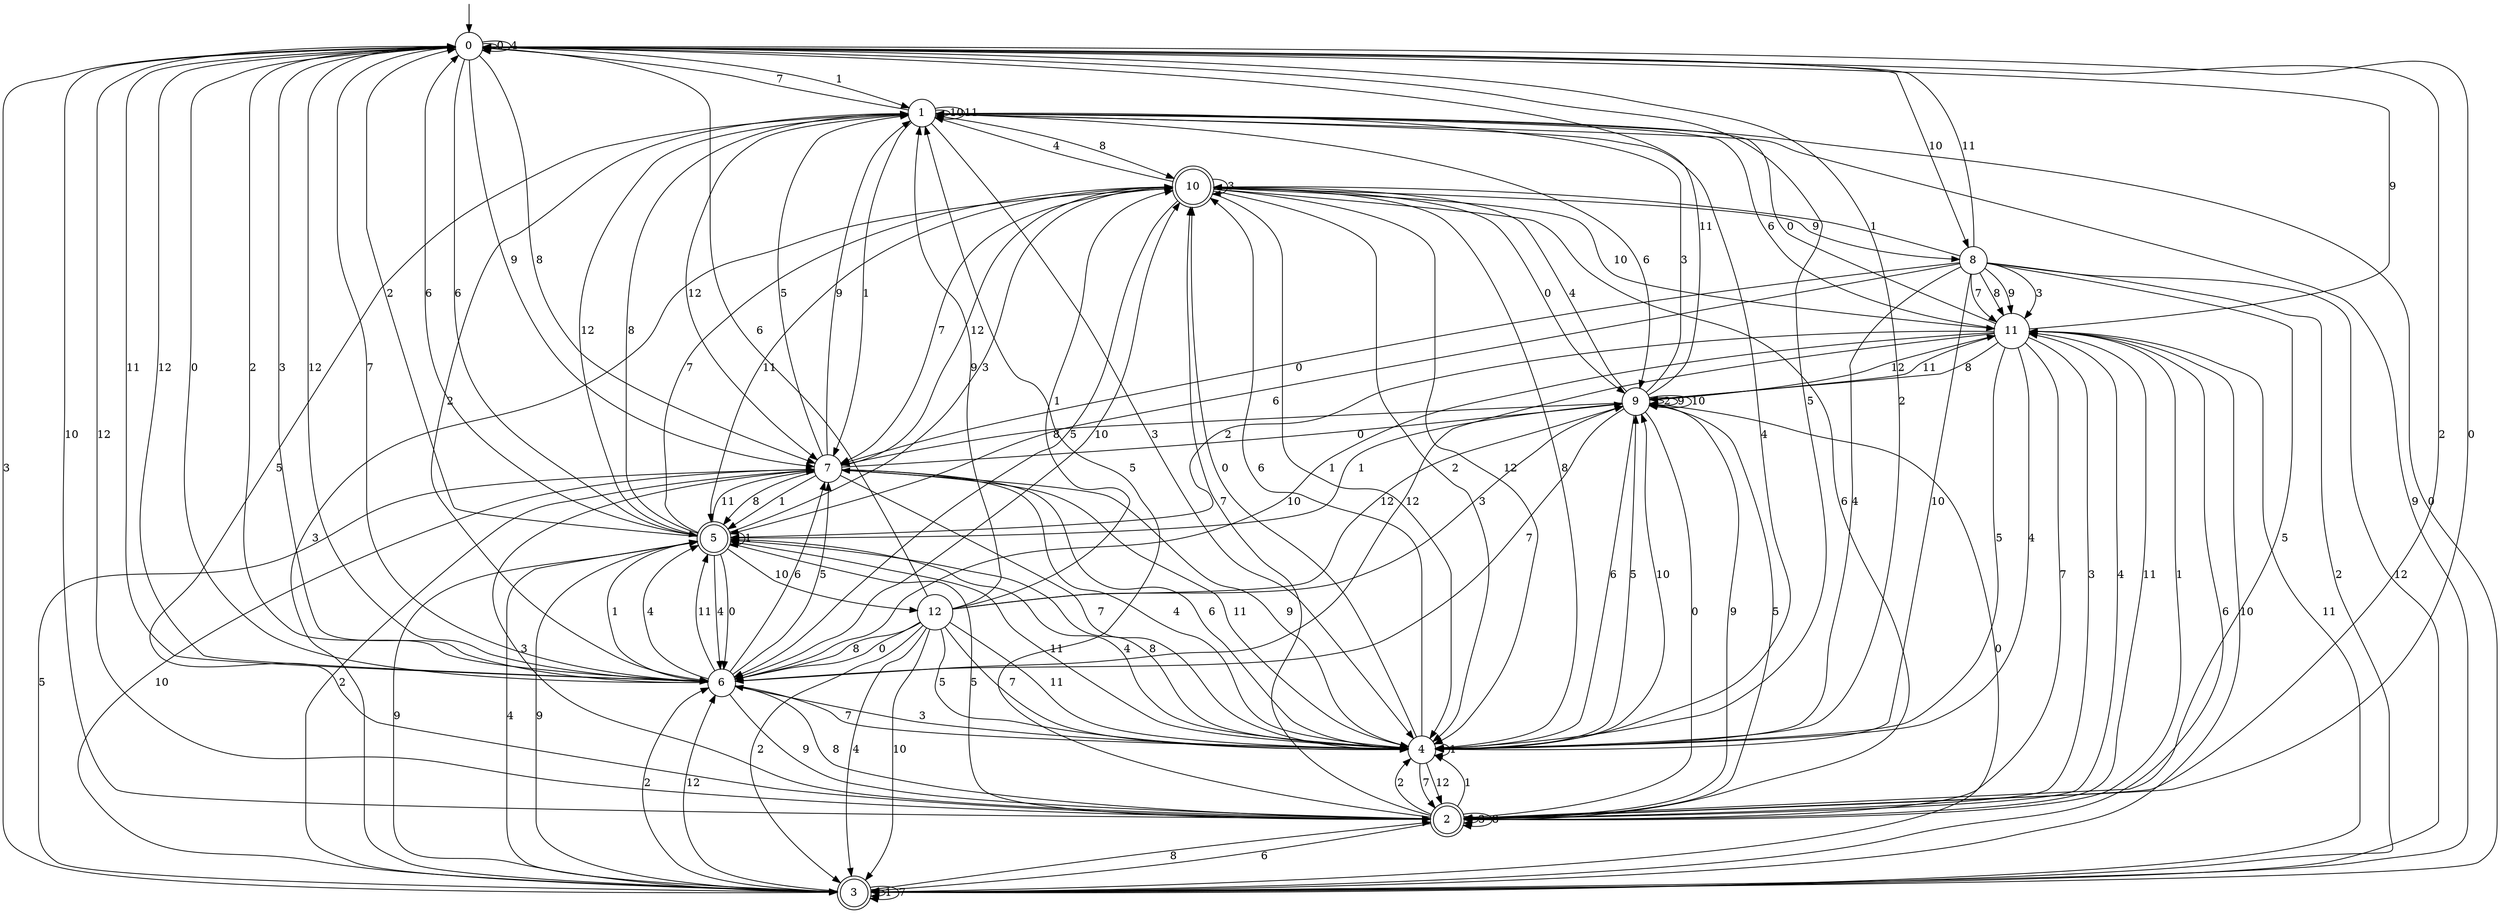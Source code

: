 digraph g {

	s0 [shape="circle" label="0"];
	s1 [shape="circle" label="1"];
	s2 [shape="doublecircle" label="2"];
	s3 [shape="doublecircle" label="3"];
	s4 [shape="circle" label="4"];
	s5 [shape="doublecircle" label="5"];
	s6 [shape="circle" label="6"];
	s7 [shape="circle" label="7"];
	s8 [shape="circle" label="8"];
	s9 [shape="circle" label="9"];
	s10 [shape="doublecircle" label="10"];
	s11 [shape="circle" label="11"];
	s12 [shape="circle" label="12"];
	s0 -> s0 [label="0"];
	s0 -> s1 [label="1"];
	s0 -> s2 [label="2"];
	s0 -> s3 [label="3"];
	s0 -> s0 [label="4"];
	s0 -> s4 [label="5"];
	s0 -> s5 [label="6"];
	s0 -> s6 [label="7"];
	s0 -> s7 [label="8"];
	s0 -> s7 [label="9"];
	s0 -> s8 [label="10"];
	s0 -> s6 [label="11"];
	s0 -> s6 [label="12"];
	s1 -> s3 [label="0"];
	s1 -> s7 [label="1"];
	s1 -> s6 [label="2"];
	s1 -> s4 [label="3"];
	s1 -> s4 [label="4"];
	s1 -> s2 [label="5"];
	s1 -> s9 [label="6"];
	s1 -> s0 [label="7"];
	s1 -> s10 [label="8"];
	s1 -> s3 [label="9"];
	s1 -> s1 [label="10"];
	s1 -> s1 [label="11"];
	s1 -> s7 [label="12"];
	s2 -> s0 [label="0"];
	s2 -> s4 [label="1"];
	s2 -> s4 [label="2"];
	s2 -> s2 [label="3"];
	s2 -> s11 [label="4"];
	s2 -> s1 [label="5"];
	s2 -> s3 [label="6"];
	s2 -> s10 [label="7"];
	s2 -> s2 [label="8"];
	s2 -> s9 [label="9"];
	s2 -> s0 [label="10"];
	s2 -> s11 [label="11"];
	s2 -> s0 [label="12"];
	s3 -> s9 [label="0"];
	s3 -> s3 [label="1"];
	s3 -> s6 [label="2"];
	s3 -> s10 [label="3"];
	s3 -> s5 [label="4"];
	s3 -> s7 [label="5"];
	s3 -> s11 [label="6"];
	s3 -> s3 [label="7"];
	s3 -> s2 [label="8"];
	s3 -> s5 [label="9"];
	s3 -> s11 [label="10"];
	s3 -> s11 [label="11"];
	s3 -> s6 [label="12"];
	s4 -> s10 [label="0"];
	s4 -> s4 [label="1"];
	s4 -> s0 [label="2"];
	s4 -> s6 [label="3"];
	s4 -> s5 [label="4"];
	s4 -> s9 [label="5"];
	s4 -> s10 [label="6"];
	s4 -> s2 [label="7"];
	s4 -> s5 [label="8"];
	s4 -> s7 [label="9"];
	s4 -> s9 [label="10"];
	s4 -> s5 [label="11"];
	s4 -> s2 [label="12"];
	s5 -> s6 [label="0"];
	s5 -> s5 [label="1"];
	s5 -> s0 [label="2"];
	s5 -> s10 [label="3"];
	s5 -> s6 [label="4"];
	s5 -> s2 [label="5"];
	s5 -> s0 [label="6"];
	s5 -> s10 [label="7"];
	s5 -> s1 [label="8"];
	s5 -> s3 [label="9"];
	s5 -> s12 [label="10"];
	s5 -> s7 [label="11"];
	s5 -> s1 [label="12"];
	s6 -> s0 [label="0"];
	s6 -> s5 [label="1"];
	s6 -> s0 [label="2"];
	s6 -> s0 [label="3"];
	s6 -> s5 [label="4"];
	s6 -> s7 [label="5"];
	s6 -> s7 [label="6"];
	s6 -> s4 [label="7"];
	s6 -> s2 [label="8"];
	s6 -> s2 [label="9"];
	s6 -> s10 [label="10"];
	s6 -> s5 [label="11"];
	s6 -> s0 [label="12"];
	s7 -> s9 [label="0"];
	s7 -> s5 [label="1"];
	s7 -> s3 [label="2"];
	s7 -> s2 [label="3"];
	s7 -> s4 [label="4"];
	s7 -> s1 [label="5"];
	s7 -> s4 [label="6"];
	s7 -> s4 [label="7"];
	s7 -> s5 [label="8"];
	s7 -> s1 [label="9"];
	s7 -> s3 [label="10"];
	s7 -> s4 [label="11"];
	s7 -> s10 [label="12"];
	s8 -> s7 [label="0"];
	s8 -> s10 [label="1"];
	s8 -> s3 [label="2"];
	s8 -> s11 [label="3"];
	s8 -> s4 [label="4"];
	s8 -> s2 [label="5"];
	s8 -> s5 [label="6"];
	s8 -> s11 [label="7"];
	s8 -> s11 [label="8"];
	s8 -> s11 [label="9"];
	s8 -> s4 [label="10"];
	s8 -> s0 [label="11"];
	s8 -> s3 [label="12"];
	s9 -> s2 [label="0"];
	s9 -> s5 [label="1"];
	s9 -> s9 [label="2"];
	s9 -> s1 [label="3"];
	s9 -> s10 [label="4"];
	s9 -> s2 [label="5"];
	s9 -> s4 [label="6"];
	s9 -> s6 [label="7"];
	s9 -> s7 [label="8"];
	s9 -> s9 [label="9"];
	s9 -> s9 [label="10"];
	s9 -> s0 [label="11"];
	s9 -> s11 [label="12"];
	s10 -> s9 [label="0"];
	s10 -> s4 [label="1"];
	s10 -> s4 [label="2"];
	s10 -> s10 [label="3"];
	s10 -> s1 [label="4"];
	s10 -> s6 [label="5"];
	s10 -> s2 [label="6"];
	s10 -> s7 [label="7"];
	s10 -> s4 [label="8"];
	s10 -> s8 [label="9"];
	s10 -> s11 [label="10"];
	s10 -> s5 [label="11"];
	s10 -> s4 [label="12"];
	s11 -> s1 [label="0"];
	s11 -> s2 [label="1"];
	s11 -> s5 [label="2"];
	s11 -> s2 [label="3"];
	s11 -> s4 [label="4"];
	s11 -> s4 [label="5"];
	s11 -> s1 [label="6"];
	s11 -> s2 [label="7"];
	s11 -> s9 [label="8"];
	s11 -> s0 [label="9"];
	s11 -> s6 [label="10"];
	s11 -> s9 [label="11"];
	s11 -> s6 [label="12"];
	s12 -> s6 [label="0"];
	s12 -> s10 [label="1"];
	s12 -> s3 [label="2"];
	s12 -> s9 [label="3"];
	s12 -> s3 [label="4"];
	s12 -> s4 [label="5"];
	s12 -> s0 [label="6"];
	s12 -> s4 [label="7"];
	s12 -> s6 [label="8"];
	s12 -> s1 [label="9"];
	s12 -> s3 [label="10"];
	s12 -> s4 [label="11"];
	s12 -> s9 [label="12"];

__start0 [label="" shape="none" width="0" height="0"];
__start0 -> s0;

}
